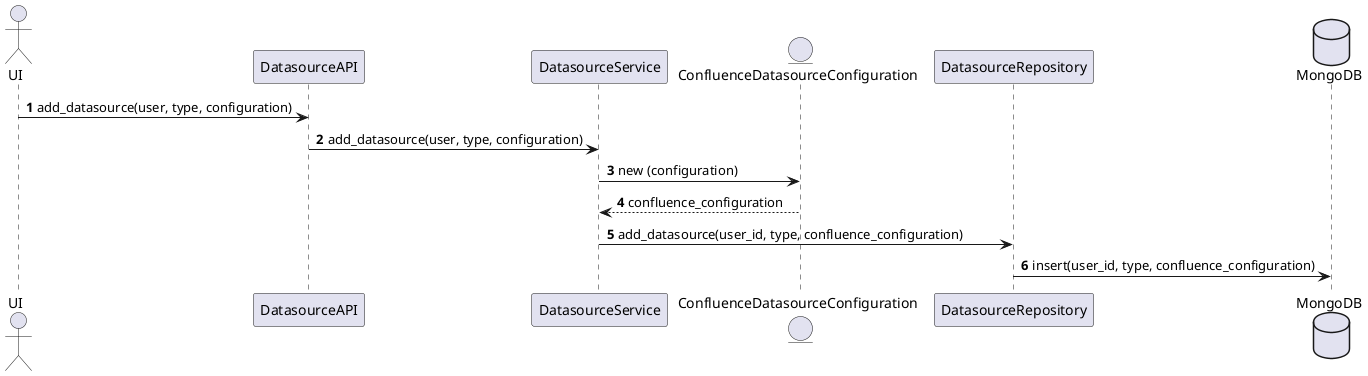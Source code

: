 @startuml
autonumber

actor UI

participant DatasourceAPI
participant DatasourceService
entity ConfluenceDatasourceConfiguration
participant DatasourceRepository
database MongoDB

UI -> DatasourceAPI : add_datasource(user, type, configuration)
DatasourceAPI -> DatasourceService: add_datasource(user, type, configuration)
DatasourceService -> ConfluenceDatasourceConfiguration: new (configuration)
ConfluenceDatasourceConfiguration --> DatasourceService: confluence_configuration
DatasourceService -> DatasourceRepository: add_datasource(user_id, type, confluence_configuration)
DatasourceRepository -> MongoDB: insert(user_id, type, confluence_configuration)
@enduml